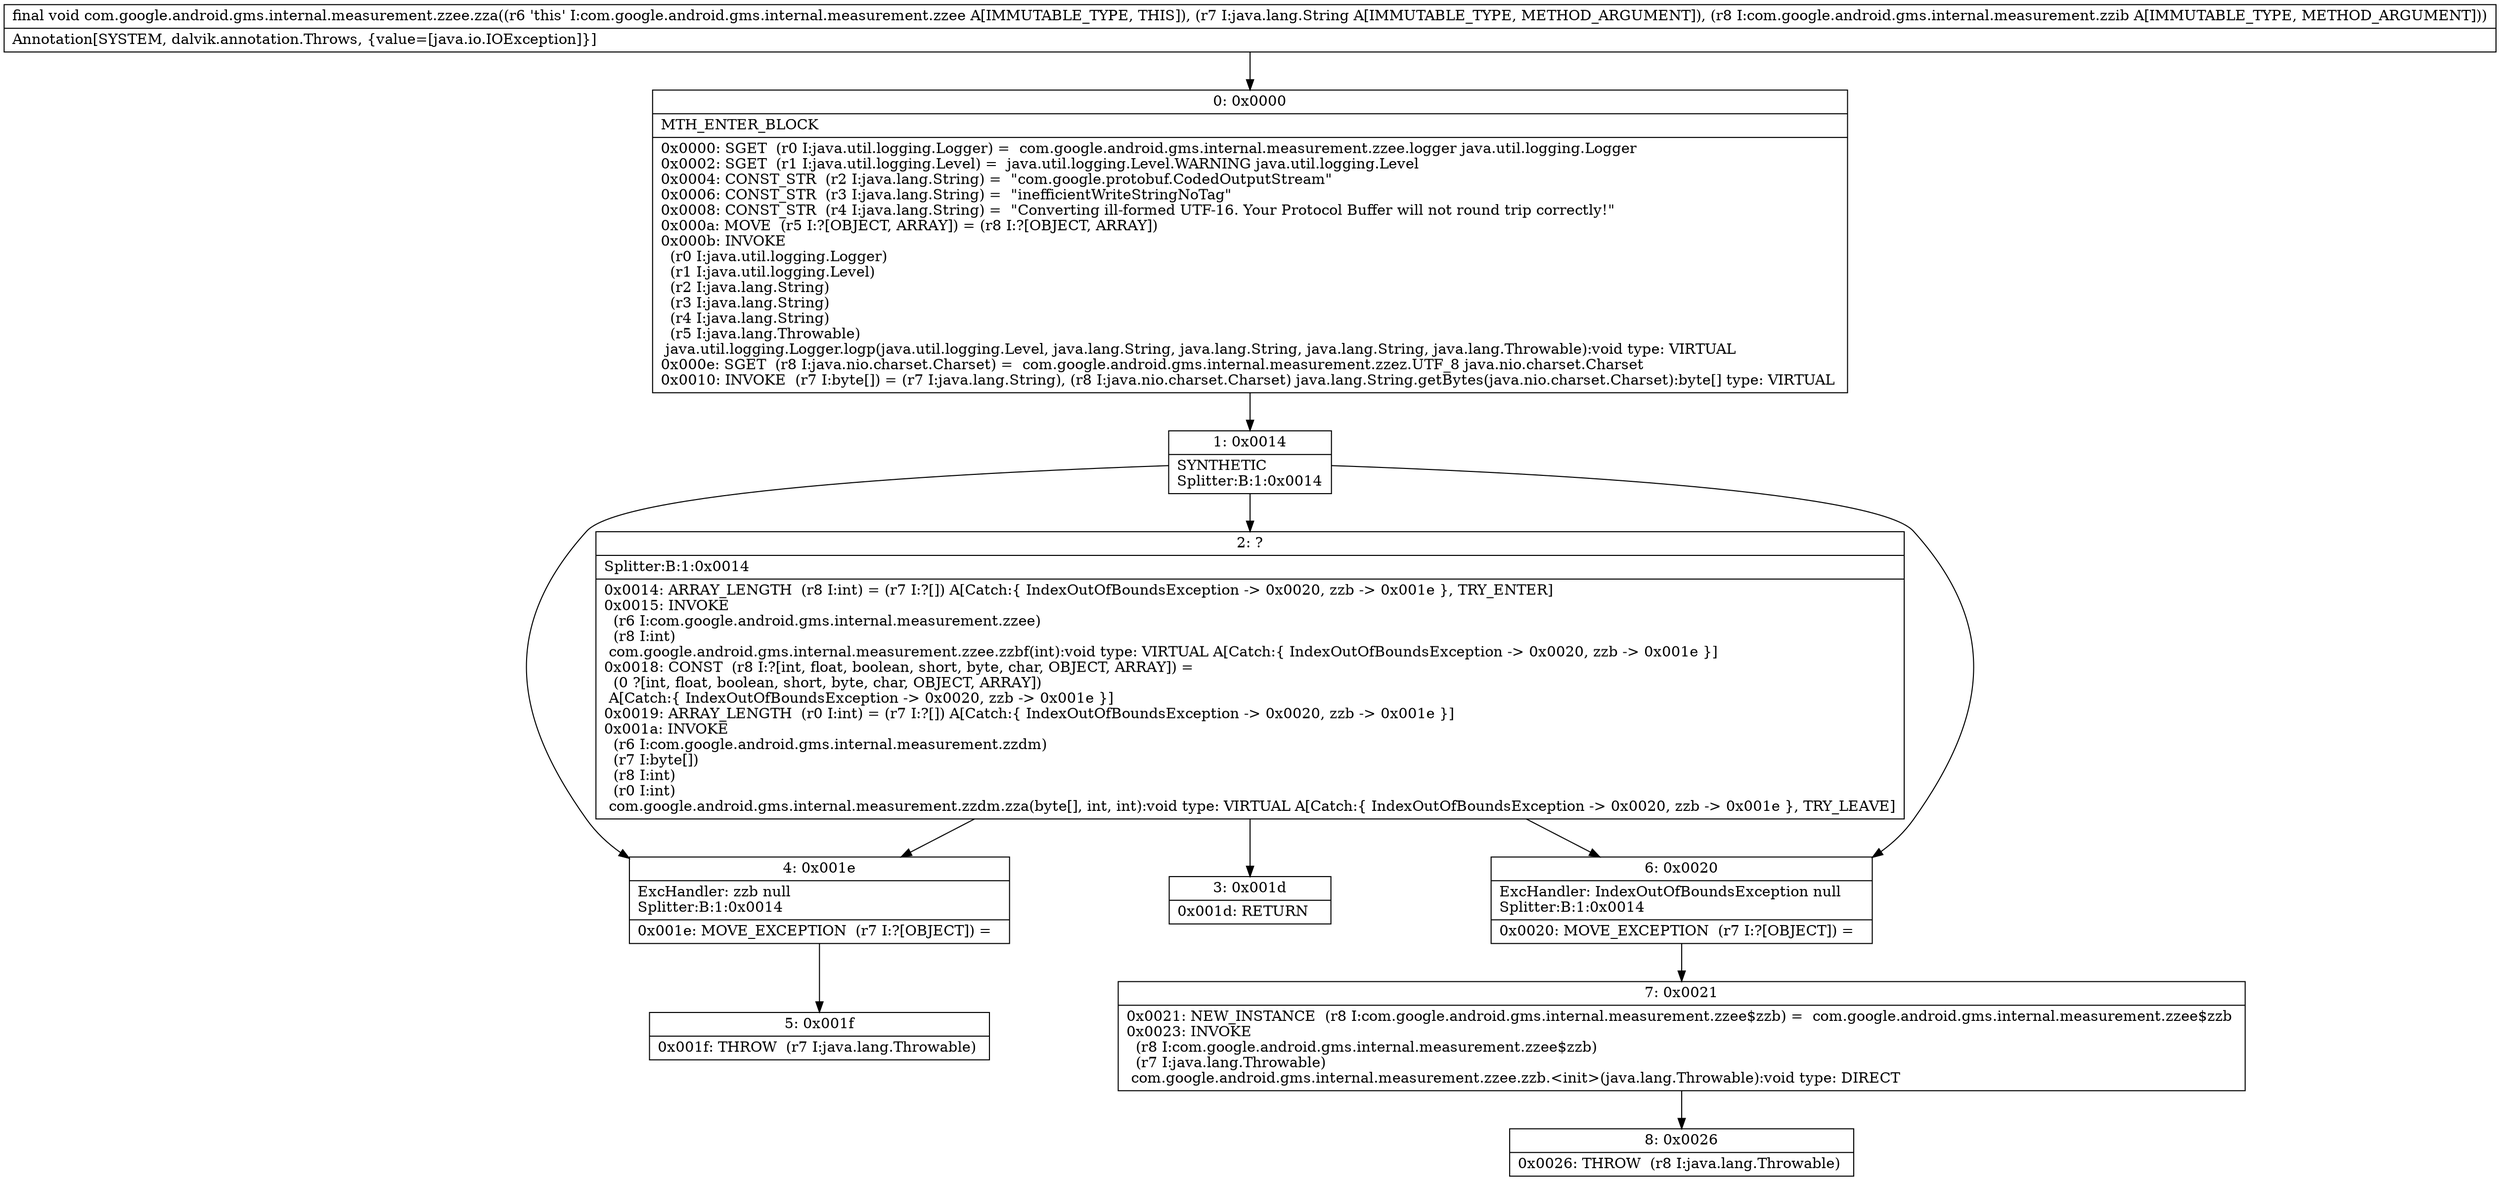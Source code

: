 digraph "CFG forcom.google.android.gms.internal.measurement.zzee.zza(Ljava\/lang\/String;Lcom\/google\/android\/gms\/internal\/measurement\/zzib;)V" {
Node_0 [shape=record,label="{0\:\ 0x0000|MTH_ENTER_BLOCK\l|0x0000: SGET  (r0 I:java.util.logging.Logger) =  com.google.android.gms.internal.measurement.zzee.logger java.util.logging.Logger \l0x0002: SGET  (r1 I:java.util.logging.Level) =  java.util.logging.Level.WARNING java.util.logging.Level \l0x0004: CONST_STR  (r2 I:java.lang.String) =  \"com.google.protobuf.CodedOutputStream\" \l0x0006: CONST_STR  (r3 I:java.lang.String) =  \"inefficientWriteStringNoTag\" \l0x0008: CONST_STR  (r4 I:java.lang.String) =  \"Converting ill\-formed UTF\-16. Your Protocol Buffer will not round trip correctly!\" \l0x000a: MOVE  (r5 I:?[OBJECT, ARRAY]) = (r8 I:?[OBJECT, ARRAY]) \l0x000b: INVOKE  \l  (r0 I:java.util.logging.Logger)\l  (r1 I:java.util.logging.Level)\l  (r2 I:java.lang.String)\l  (r3 I:java.lang.String)\l  (r4 I:java.lang.String)\l  (r5 I:java.lang.Throwable)\l java.util.logging.Logger.logp(java.util.logging.Level, java.lang.String, java.lang.String, java.lang.String, java.lang.Throwable):void type: VIRTUAL \l0x000e: SGET  (r8 I:java.nio.charset.Charset) =  com.google.android.gms.internal.measurement.zzez.UTF_8 java.nio.charset.Charset \l0x0010: INVOKE  (r7 I:byte[]) = (r7 I:java.lang.String), (r8 I:java.nio.charset.Charset) java.lang.String.getBytes(java.nio.charset.Charset):byte[] type: VIRTUAL \l}"];
Node_1 [shape=record,label="{1\:\ 0x0014|SYNTHETIC\lSplitter:B:1:0x0014\l}"];
Node_2 [shape=record,label="{2\:\ ?|Splitter:B:1:0x0014\l|0x0014: ARRAY_LENGTH  (r8 I:int) = (r7 I:?[]) A[Catch:\{ IndexOutOfBoundsException \-\> 0x0020, zzb \-\> 0x001e \}, TRY_ENTER]\l0x0015: INVOKE  \l  (r6 I:com.google.android.gms.internal.measurement.zzee)\l  (r8 I:int)\l com.google.android.gms.internal.measurement.zzee.zzbf(int):void type: VIRTUAL A[Catch:\{ IndexOutOfBoundsException \-\> 0x0020, zzb \-\> 0x001e \}]\l0x0018: CONST  (r8 I:?[int, float, boolean, short, byte, char, OBJECT, ARRAY]) = \l  (0 ?[int, float, boolean, short, byte, char, OBJECT, ARRAY])\l A[Catch:\{ IndexOutOfBoundsException \-\> 0x0020, zzb \-\> 0x001e \}]\l0x0019: ARRAY_LENGTH  (r0 I:int) = (r7 I:?[]) A[Catch:\{ IndexOutOfBoundsException \-\> 0x0020, zzb \-\> 0x001e \}]\l0x001a: INVOKE  \l  (r6 I:com.google.android.gms.internal.measurement.zzdm)\l  (r7 I:byte[])\l  (r8 I:int)\l  (r0 I:int)\l com.google.android.gms.internal.measurement.zzdm.zza(byte[], int, int):void type: VIRTUAL A[Catch:\{ IndexOutOfBoundsException \-\> 0x0020, zzb \-\> 0x001e \}, TRY_LEAVE]\l}"];
Node_3 [shape=record,label="{3\:\ 0x001d|0x001d: RETURN   \l}"];
Node_4 [shape=record,label="{4\:\ 0x001e|ExcHandler: zzb null\lSplitter:B:1:0x0014\l|0x001e: MOVE_EXCEPTION  (r7 I:?[OBJECT]) =  \l}"];
Node_5 [shape=record,label="{5\:\ 0x001f|0x001f: THROW  (r7 I:java.lang.Throwable) \l}"];
Node_6 [shape=record,label="{6\:\ 0x0020|ExcHandler: IndexOutOfBoundsException null\lSplitter:B:1:0x0014\l|0x0020: MOVE_EXCEPTION  (r7 I:?[OBJECT]) =  \l}"];
Node_7 [shape=record,label="{7\:\ 0x0021|0x0021: NEW_INSTANCE  (r8 I:com.google.android.gms.internal.measurement.zzee$zzb) =  com.google.android.gms.internal.measurement.zzee$zzb \l0x0023: INVOKE  \l  (r8 I:com.google.android.gms.internal.measurement.zzee$zzb)\l  (r7 I:java.lang.Throwable)\l com.google.android.gms.internal.measurement.zzee.zzb.\<init\>(java.lang.Throwable):void type: DIRECT \l}"];
Node_8 [shape=record,label="{8\:\ 0x0026|0x0026: THROW  (r8 I:java.lang.Throwable) \l}"];
MethodNode[shape=record,label="{final void com.google.android.gms.internal.measurement.zzee.zza((r6 'this' I:com.google.android.gms.internal.measurement.zzee A[IMMUTABLE_TYPE, THIS]), (r7 I:java.lang.String A[IMMUTABLE_TYPE, METHOD_ARGUMENT]), (r8 I:com.google.android.gms.internal.measurement.zzib A[IMMUTABLE_TYPE, METHOD_ARGUMENT]))  | Annotation[SYSTEM, dalvik.annotation.Throws, \{value=[java.io.IOException]\}]\l}"];
MethodNode -> Node_0;
Node_0 -> Node_1;
Node_1 -> Node_2;
Node_1 -> Node_6;
Node_1 -> Node_4;
Node_2 -> Node_3;
Node_2 -> Node_6;
Node_2 -> Node_4;
Node_4 -> Node_5;
Node_6 -> Node_7;
Node_7 -> Node_8;
}

